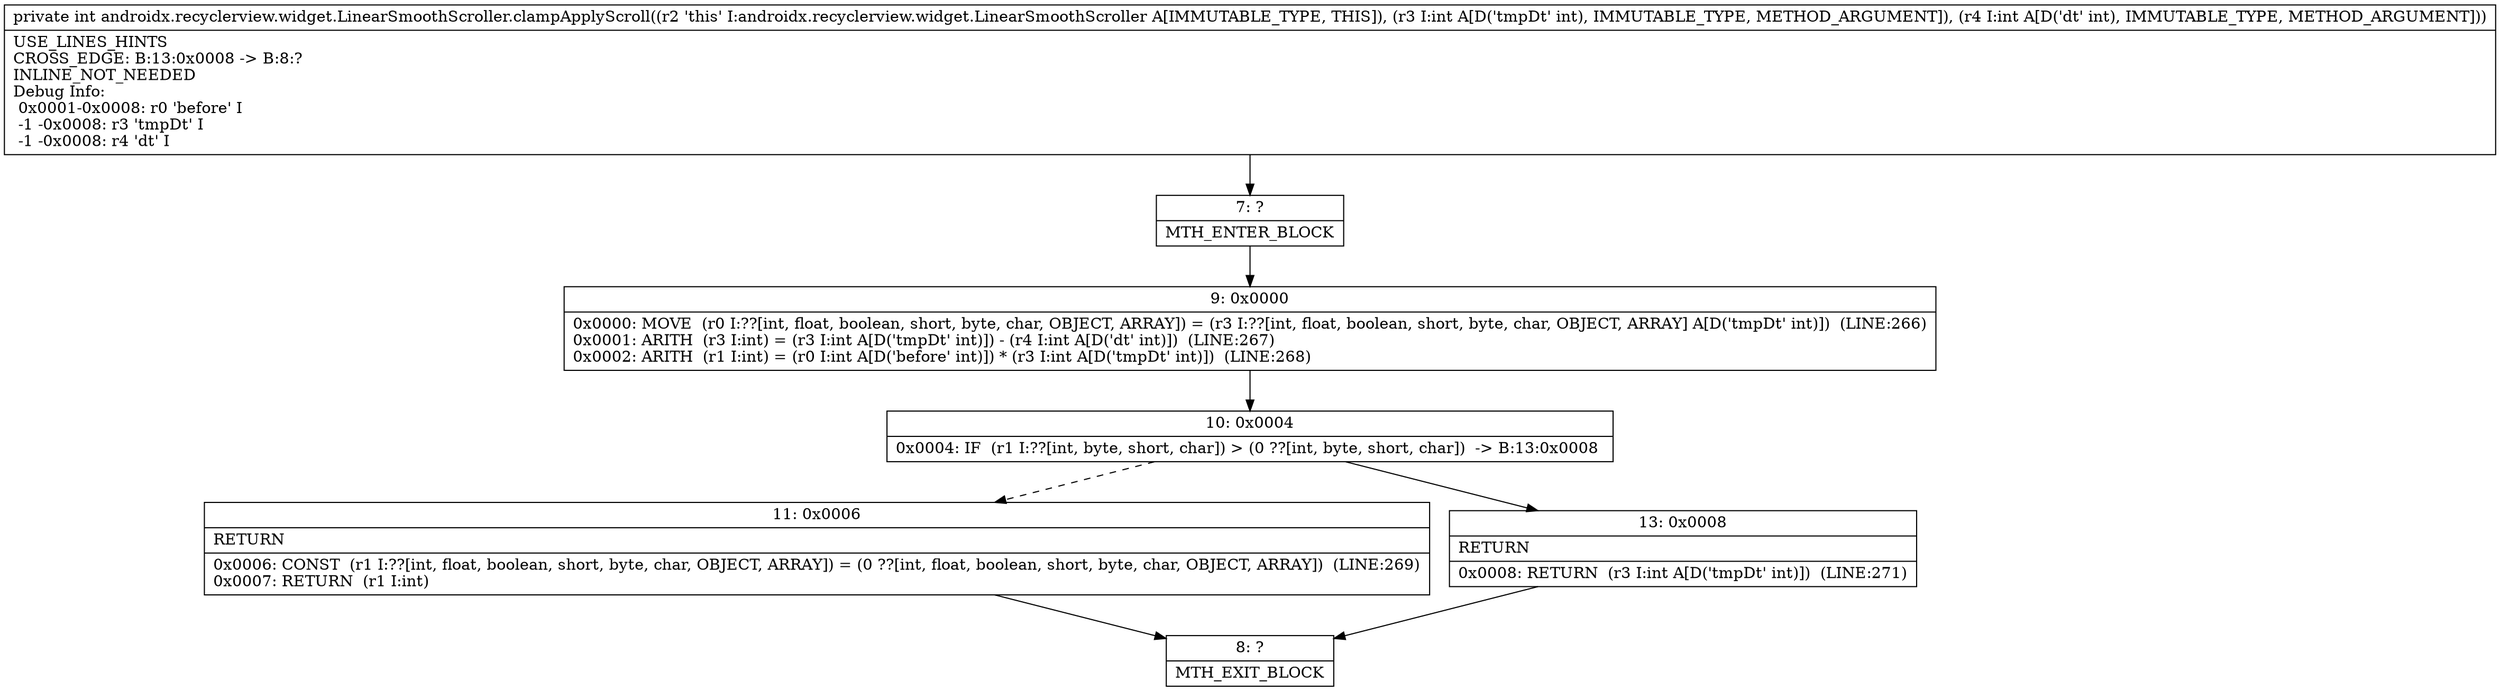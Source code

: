 digraph "CFG forandroidx.recyclerview.widget.LinearSmoothScroller.clampApplyScroll(II)I" {
Node_7 [shape=record,label="{7\:\ ?|MTH_ENTER_BLOCK\l}"];
Node_9 [shape=record,label="{9\:\ 0x0000|0x0000: MOVE  (r0 I:??[int, float, boolean, short, byte, char, OBJECT, ARRAY]) = (r3 I:??[int, float, boolean, short, byte, char, OBJECT, ARRAY] A[D('tmpDt' int)])  (LINE:266)\l0x0001: ARITH  (r3 I:int) = (r3 I:int A[D('tmpDt' int)]) \- (r4 I:int A[D('dt' int)])  (LINE:267)\l0x0002: ARITH  (r1 I:int) = (r0 I:int A[D('before' int)]) * (r3 I:int A[D('tmpDt' int)])  (LINE:268)\l}"];
Node_10 [shape=record,label="{10\:\ 0x0004|0x0004: IF  (r1 I:??[int, byte, short, char]) \> (0 ??[int, byte, short, char])  \-\> B:13:0x0008 \l}"];
Node_11 [shape=record,label="{11\:\ 0x0006|RETURN\l|0x0006: CONST  (r1 I:??[int, float, boolean, short, byte, char, OBJECT, ARRAY]) = (0 ??[int, float, boolean, short, byte, char, OBJECT, ARRAY])  (LINE:269)\l0x0007: RETURN  (r1 I:int) \l}"];
Node_8 [shape=record,label="{8\:\ ?|MTH_EXIT_BLOCK\l}"];
Node_13 [shape=record,label="{13\:\ 0x0008|RETURN\l|0x0008: RETURN  (r3 I:int A[D('tmpDt' int)])  (LINE:271)\l}"];
MethodNode[shape=record,label="{private int androidx.recyclerview.widget.LinearSmoothScroller.clampApplyScroll((r2 'this' I:androidx.recyclerview.widget.LinearSmoothScroller A[IMMUTABLE_TYPE, THIS]), (r3 I:int A[D('tmpDt' int), IMMUTABLE_TYPE, METHOD_ARGUMENT]), (r4 I:int A[D('dt' int), IMMUTABLE_TYPE, METHOD_ARGUMENT]))  | USE_LINES_HINTS\lCROSS_EDGE: B:13:0x0008 \-\> B:8:?\lINLINE_NOT_NEEDED\lDebug Info:\l  0x0001\-0x0008: r0 'before' I\l  \-1 \-0x0008: r3 'tmpDt' I\l  \-1 \-0x0008: r4 'dt' I\l}"];
MethodNode -> Node_7;Node_7 -> Node_9;
Node_9 -> Node_10;
Node_10 -> Node_11[style=dashed];
Node_10 -> Node_13;
Node_11 -> Node_8;
Node_13 -> Node_8;
}

